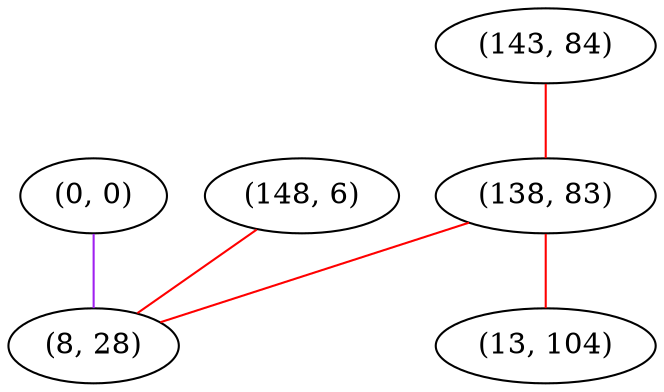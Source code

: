 graph "" {
"(0, 0)";
"(143, 84)";
"(138, 83)";
"(148, 6)";
"(13, 104)";
"(8, 28)";
"(0, 0)" -- "(8, 28)"  [color=purple, key=0, weight=4];
"(143, 84)" -- "(138, 83)"  [color=red, key=0, weight=1];
"(138, 83)" -- "(13, 104)"  [color=red, key=0, weight=1];
"(138, 83)" -- "(8, 28)"  [color=red, key=0, weight=1];
"(148, 6)" -- "(8, 28)"  [color=red, key=0, weight=1];
}
